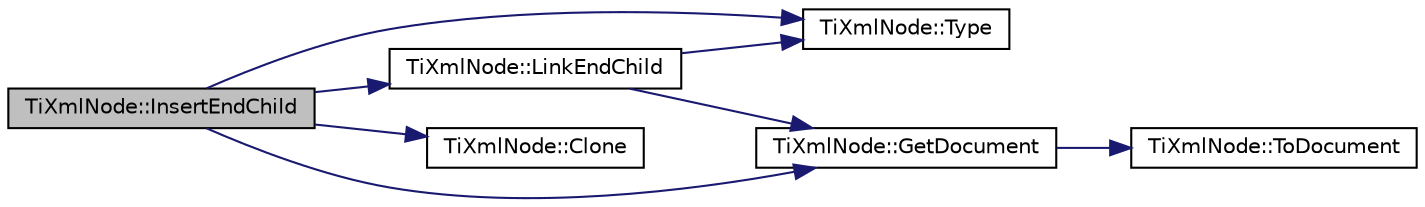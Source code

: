 digraph "TiXmlNode::InsertEndChild"
{
  edge [fontname="Helvetica",fontsize="10",labelfontname="Helvetica",labelfontsize="10"];
  node [fontname="Helvetica",fontsize="10",shape=record];
  rankdir="LR";
  Node1 [label="TiXmlNode::InsertEndChild",height=0.2,width=0.4,color="black", fillcolor="grey75", style="filled" fontcolor="black"];
  Node1 -> Node2 [color="midnightblue",fontsize="10",style="solid",fontname="Helvetica"];
  Node2 [label="TiXmlNode::Type",height=0.2,width=0.4,color="black", fillcolor="white", style="filled",URL="$d9/dca/class_ti_xml_node.html#a57b99d5c97d67a42b9752f5210a1ba5e"];
  Node1 -> Node3 [color="midnightblue",fontsize="10",style="solid",fontname="Helvetica"];
  Node3 [label="TiXmlNode::GetDocument",height=0.2,width=0.4,color="black", fillcolor="white", style="filled",URL="$d9/dca/class_ti_xml_node.html#aa66f4ebcd175204a168ed7c2d7b43071"];
  Node3 -> Node4 [color="midnightblue",fontsize="10",style="solid",fontname="Helvetica"];
  Node4 [label="TiXmlNode::ToDocument",height=0.2,width=0.4,color="black", fillcolor="white", style="filled",URL="$d9/dca/class_ti_xml_node.html#a8a4cda4b15c29f64cff419309aebed08",tooltip="Cast to a more defined type. Will return null if not of the requested type. "];
  Node1 -> Node5 [color="midnightblue",fontsize="10",style="solid",fontname="Helvetica"];
  Node5 [label="TiXmlNode::Clone",height=0.2,width=0.4,color="black", fillcolor="white", style="filled",URL="$d9/dca/class_ti_xml_node.html#a4508cc3a2d7a98e96a54cc09c37a78a4"];
  Node1 -> Node6 [color="midnightblue",fontsize="10",style="solid",fontname="Helvetica"];
  Node6 [label="TiXmlNode::LinkEndChild",height=0.2,width=0.4,color="black", fillcolor="white", style="filled",URL="$d9/dca/class_ti_xml_node.html#a1a881212554b759865f6cac79a851d38"];
  Node6 -> Node3 [color="midnightblue",fontsize="10",style="solid",fontname="Helvetica"];
  Node6 -> Node2 [color="midnightblue",fontsize="10",style="solid",fontname="Helvetica"];
}
